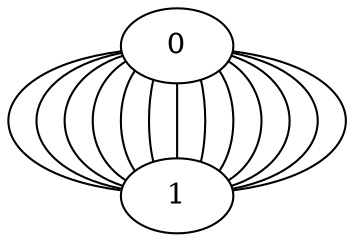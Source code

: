 graph {0 -- 1 
0 -- 1 
0 -- 1 
0 -- 1 
0 -- 1 
0 -- 1 
0 -- 1 
0 -- 1 
0 -- 1 
0 -- 1 
0 -- 1 
0 -- 1 
0 -- 1 
}